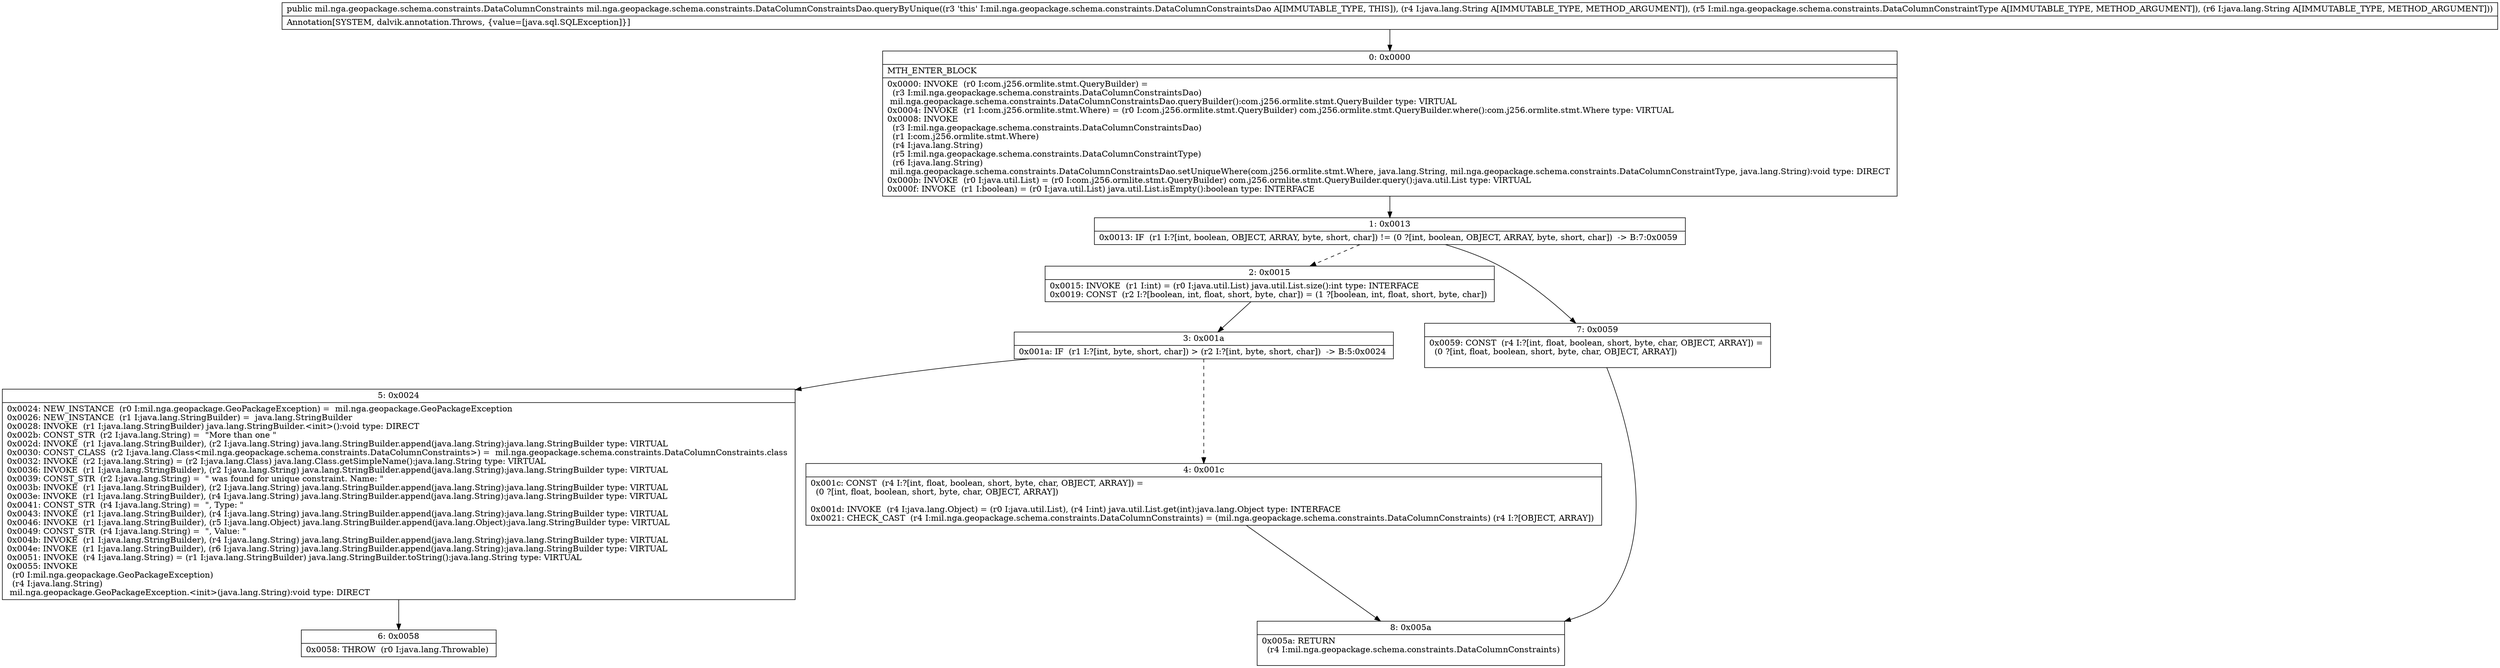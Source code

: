 digraph "CFG formil.nga.geopackage.schema.constraints.DataColumnConstraintsDao.queryByUnique(Ljava\/lang\/String;Lmil\/nga\/geopackage\/schema\/constraints\/DataColumnConstraintType;Ljava\/lang\/String;)Lmil\/nga\/geopackage\/schema\/constraints\/DataColumnConstraints;" {
Node_0 [shape=record,label="{0\:\ 0x0000|MTH_ENTER_BLOCK\l|0x0000: INVOKE  (r0 I:com.j256.ormlite.stmt.QueryBuilder) = \l  (r3 I:mil.nga.geopackage.schema.constraints.DataColumnConstraintsDao)\l mil.nga.geopackage.schema.constraints.DataColumnConstraintsDao.queryBuilder():com.j256.ormlite.stmt.QueryBuilder type: VIRTUAL \l0x0004: INVOKE  (r1 I:com.j256.ormlite.stmt.Where) = (r0 I:com.j256.ormlite.stmt.QueryBuilder) com.j256.ormlite.stmt.QueryBuilder.where():com.j256.ormlite.stmt.Where type: VIRTUAL \l0x0008: INVOKE  \l  (r3 I:mil.nga.geopackage.schema.constraints.DataColumnConstraintsDao)\l  (r1 I:com.j256.ormlite.stmt.Where)\l  (r4 I:java.lang.String)\l  (r5 I:mil.nga.geopackage.schema.constraints.DataColumnConstraintType)\l  (r6 I:java.lang.String)\l mil.nga.geopackage.schema.constraints.DataColumnConstraintsDao.setUniqueWhere(com.j256.ormlite.stmt.Where, java.lang.String, mil.nga.geopackage.schema.constraints.DataColumnConstraintType, java.lang.String):void type: DIRECT \l0x000b: INVOKE  (r0 I:java.util.List) = (r0 I:com.j256.ormlite.stmt.QueryBuilder) com.j256.ormlite.stmt.QueryBuilder.query():java.util.List type: VIRTUAL \l0x000f: INVOKE  (r1 I:boolean) = (r0 I:java.util.List) java.util.List.isEmpty():boolean type: INTERFACE \l}"];
Node_1 [shape=record,label="{1\:\ 0x0013|0x0013: IF  (r1 I:?[int, boolean, OBJECT, ARRAY, byte, short, char]) != (0 ?[int, boolean, OBJECT, ARRAY, byte, short, char])  \-\> B:7:0x0059 \l}"];
Node_2 [shape=record,label="{2\:\ 0x0015|0x0015: INVOKE  (r1 I:int) = (r0 I:java.util.List) java.util.List.size():int type: INTERFACE \l0x0019: CONST  (r2 I:?[boolean, int, float, short, byte, char]) = (1 ?[boolean, int, float, short, byte, char]) \l}"];
Node_3 [shape=record,label="{3\:\ 0x001a|0x001a: IF  (r1 I:?[int, byte, short, char]) \> (r2 I:?[int, byte, short, char])  \-\> B:5:0x0024 \l}"];
Node_4 [shape=record,label="{4\:\ 0x001c|0x001c: CONST  (r4 I:?[int, float, boolean, short, byte, char, OBJECT, ARRAY]) = \l  (0 ?[int, float, boolean, short, byte, char, OBJECT, ARRAY])\l \l0x001d: INVOKE  (r4 I:java.lang.Object) = (r0 I:java.util.List), (r4 I:int) java.util.List.get(int):java.lang.Object type: INTERFACE \l0x0021: CHECK_CAST  (r4 I:mil.nga.geopackage.schema.constraints.DataColumnConstraints) = (mil.nga.geopackage.schema.constraints.DataColumnConstraints) (r4 I:?[OBJECT, ARRAY]) \l}"];
Node_5 [shape=record,label="{5\:\ 0x0024|0x0024: NEW_INSTANCE  (r0 I:mil.nga.geopackage.GeoPackageException) =  mil.nga.geopackage.GeoPackageException \l0x0026: NEW_INSTANCE  (r1 I:java.lang.StringBuilder) =  java.lang.StringBuilder \l0x0028: INVOKE  (r1 I:java.lang.StringBuilder) java.lang.StringBuilder.\<init\>():void type: DIRECT \l0x002b: CONST_STR  (r2 I:java.lang.String) =  \"More than one \" \l0x002d: INVOKE  (r1 I:java.lang.StringBuilder), (r2 I:java.lang.String) java.lang.StringBuilder.append(java.lang.String):java.lang.StringBuilder type: VIRTUAL \l0x0030: CONST_CLASS  (r2 I:java.lang.Class\<mil.nga.geopackage.schema.constraints.DataColumnConstraints\>) =  mil.nga.geopackage.schema.constraints.DataColumnConstraints.class \l0x0032: INVOKE  (r2 I:java.lang.String) = (r2 I:java.lang.Class) java.lang.Class.getSimpleName():java.lang.String type: VIRTUAL \l0x0036: INVOKE  (r1 I:java.lang.StringBuilder), (r2 I:java.lang.String) java.lang.StringBuilder.append(java.lang.String):java.lang.StringBuilder type: VIRTUAL \l0x0039: CONST_STR  (r2 I:java.lang.String) =  \" was found for unique constraint. Name: \" \l0x003b: INVOKE  (r1 I:java.lang.StringBuilder), (r2 I:java.lang.String) java.lang.StringBuilder.append(java.lang.String):java.lang.StringBuilder type: VIRTUAL \l0x003e: INVOKE  (r1 I:java.lang.StringBuilder), (r4 I:java.lang.String) java.lang.StringBuilder.append(java.lang.String):java.lang.StringBuilder type: VIRTUAL \l0x0041: CONST_STR  (r4 I:java.lang.String) =  \", Type: \" \l0x0043: INVOKE  (r1 I:java.lang.StringBuilder), (r4 I:java.lang.String) java.lang.StringBuilder.append(java.lang.String):java.lang.StringBuilder type: VIRTUAL \l0x0046: INVOKE  (r1 I:java.lang.StringBuilder), (r5 I:java.lang.Object) java.lang.StringBuilder.append(java.lang.Object):java.lang.StringBuilder type: VIRTUAL \l0x0049: CONST_STR  (r4 I:java.lang.String) =  \", Value: \" \l0x004b: INVOKE  (r1 I:java.lang.StringBuilder), (r4 I:java.lang.String) java.lang.StringBuilder.append(java.lang.String):java.lang.StringBuilder type: VIRTUAL \l0x004e: INVOKE  (r1 I:java.lang.StringBuilder), (r6 I:java.lang.String) java.lang.StringBuilder.append(java.lang.String):java.lang.StringBuilder type: VIRTUAL \l0x0051: INVOKE  (r4 I:java.lang.String) = (r1 I:java.lang.StringBuilder) java.lang.StringBuilder.toString():java.lang.String type: VIRTUAL \l0x0055: INVOKE  \l  (r0 I:mil.nga.geopackage.GeoPackageException)\l  (r4 I:java.lang.String)\l mil.nga.geopackage.GeoPackageException.\<init\>(java.lang.String):void type: DIRECT \l}"];
Node_6 [shape=record,label="{6\:\ 0x0058|0x0058: THROW  (r0 I:java.lang.Throwable) \l}"];
Node_7 [shape=record,label="{7\:\ 0x0059|0x0059: CONST  (r4 I:?[int, float, boolean, short, byte, char, OBJECT, ARRAY]) = \l  (0 ?[int, float, boolean, short, byte, char, OBJECT, ARRAY])\l \l}"];
Node_8 [shape=record,label="{8\:\ 0x005a|0x005a: RETURN  \l  (r4 I:mil.nga.geopackage.schema.constraints.DataColumnConstraints)\l \l}"];
MethodNode[shape=record,label="{public mil.nga.geopackage.schema.constraints.DataColumnConstraints mil.nga.geopackage.schema.constraints.DataColumnConstraintsDao.queryByUnique((r3 'this' I:mil.nga.geopackage.schema.constraints.DataColumnConstraintsDao A[IMMUTABLE_TYPE, THIS]), (r4 I:java.lang.String A[IMMUTABLE_TYPE, METHOD_ARGUMENT]), (r5 I:mil.nga.geopackage.schema.constraints.DataColumnConstraintType A[IMMUTABLE_TYPE, METHOD_ARGUMENT]), (r6 I:java.lang.String A[IMMUTABLE_TYPE, METHOD_ARGUMENT]))  | Annotation[SYSTEM, dalvik.annotation.Throws, \{value=[java.sql.SQLException]\}]\l}"];
MethodNode -> Node_0;
Node_0 -> Node_1;
Node_1 -> Node_2[style=dashed];
Node_1 -> Node_7;
Node_2 -> Node_3;
Node_3 -> Node_4[style=dashed];
Node_3 -> Node_5;
Node_4 -> Node_8;
Node_5 -> Node_6;
Node_7 -> Node_8;
}

